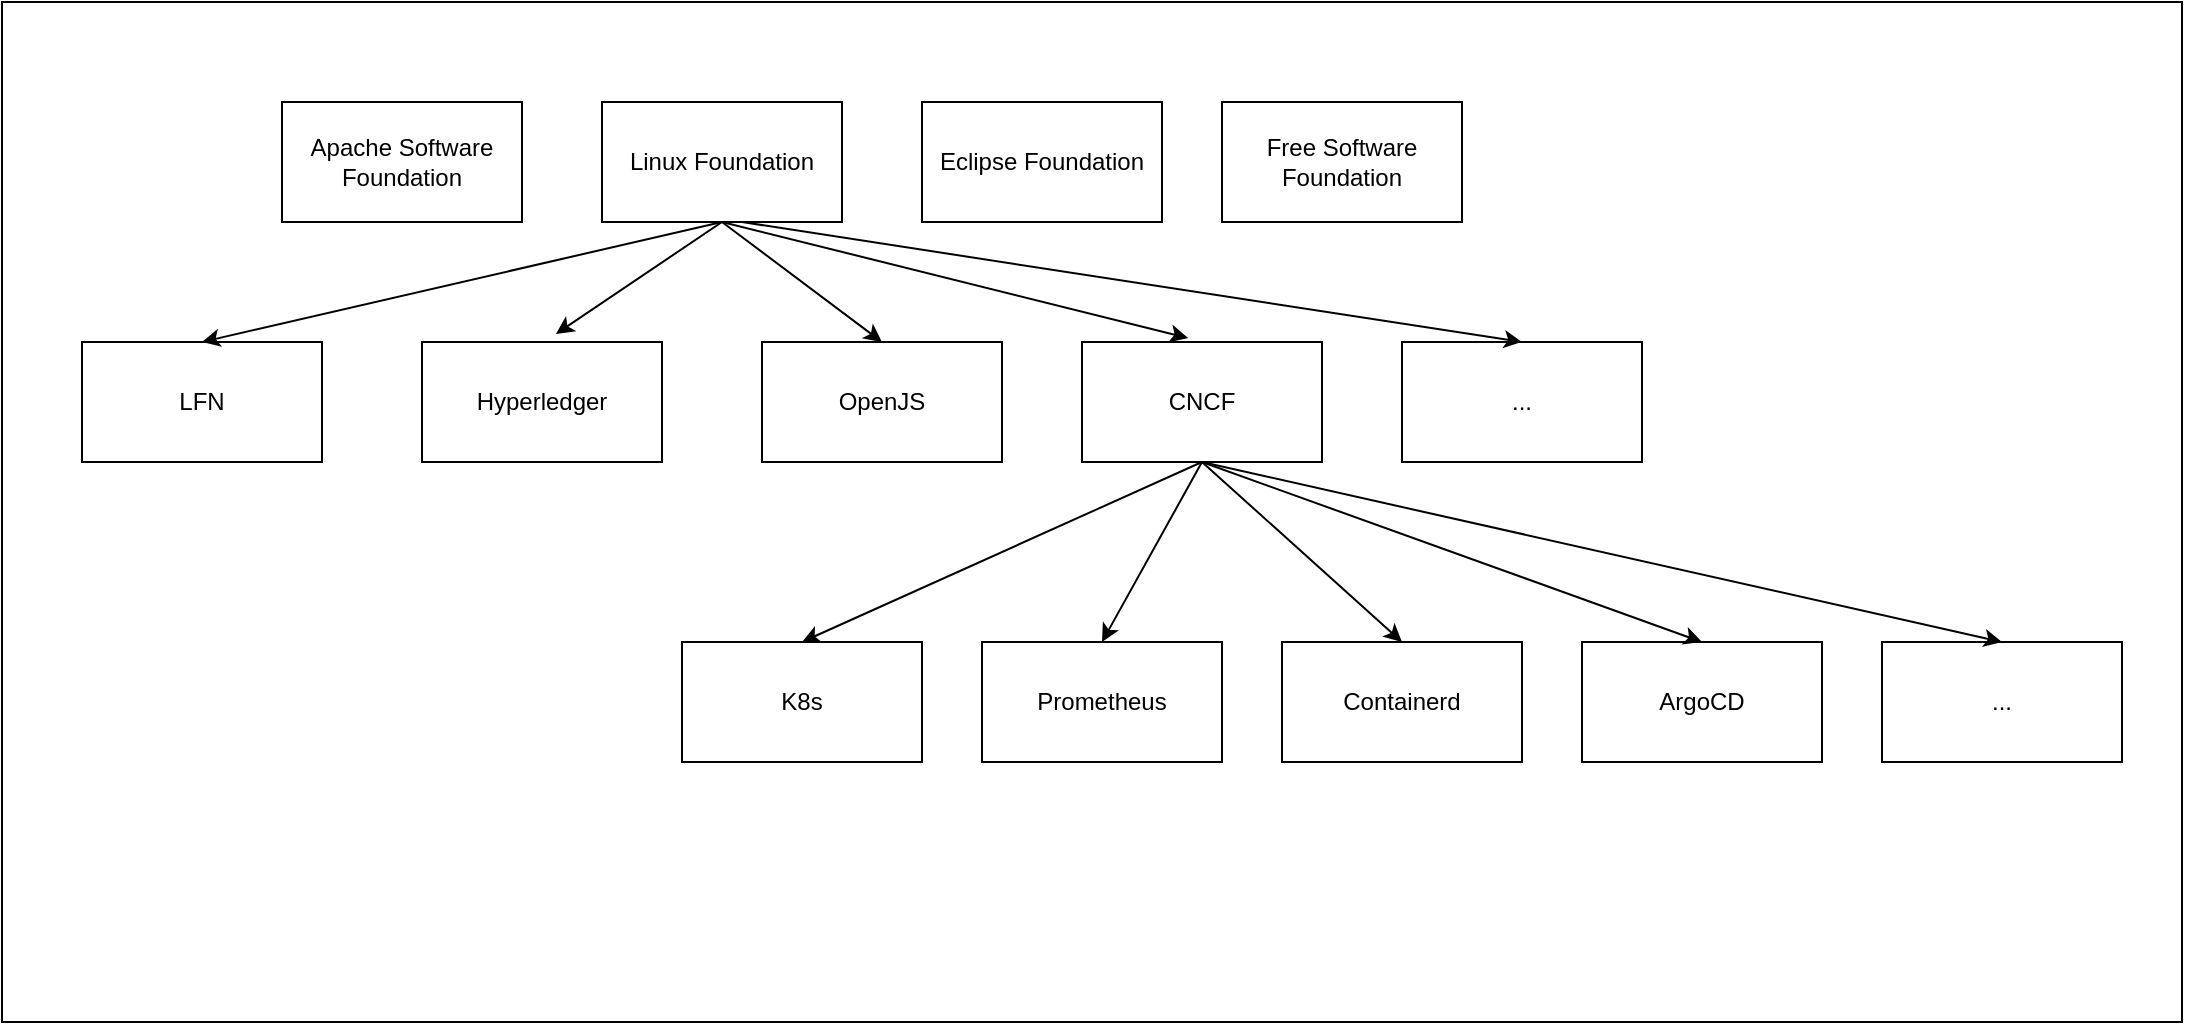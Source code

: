 <mxfile version="20.8.3" type="github">
  <diagram id="hbiBQb1eHJrtUObXUHjj" name="Page-1">
    <mxGraphModel dx="1434" dy="796" grid="1" gridSize="10" guides="1" tooltips="1" connect="1" arrows="1" fold="1" page="1" pageScale="1" pageWidth="850" pageHeight="1100" math="0" shadow="0">
      <root>
        <mxCell id="0" />
        <mxCell id="1" parent="0" />
        <mxCell id="vx1JUKzYWGUa_2qb1bky-25" value="" style="rounded=0;whiteSpace=wrap;html=1;" vertex="1" parent="1">
          <mxGeometry x="50" y="350" width="1090" height="510" as="geometry" />
        </mxCell>
        <mxCell id="JE2_g7qQcoc7pFI7uaUr-1" value="Linux Foundation" style="rounded=0;whiteSpace=wrap;html=1;" parent="1" vertex="1">
          <mxGeometry x="350" y="400" width="120" height="60" as="geometry" />
        </mxCell>
        <mxCell id="vx1JUKzYWGUa_2qb1bky-1" value="LFN" style="rounded=0;whiteSpace=wrap;html=1;" vertex="1" parent="1">
          <mxGeometry x="90" y="520" width="120" height="60" as="geometry" />
        </mxCell>
        <mxCell id="vx1JUKzYWGUa_2qb1bky-2" value="Hyperledger" style="rounded=0;whiteSpace=wrap;html=1;" vertex="1" parent="1">
          <mxGeometry x="260" y="520" width="120" height="60" as="geometry" />
        </mxCell>
        <mxCell id="vx1JUKzYWGUa_2qb1bky-3" value="OpenJS" style="rounded=0;whiteSpace=wrap;html=1;" vertex="1" parent="1">
          <mxGeometry x="430" y="520" width="120" height="60" as="geometry" />
        </mxCell>
        <mxCell id="vx1JUKzYWGUa_2qb1bky-4" value="CNCF" style="rounded=0;whiteSpace=wrap;html=1;" vertex="1" parent="1">
          <mxGeometry x="590" y="520" width="120" height="60" as="geometry" />
        </mxCell>
        <mxCell id="vx1JUKzYWGUa_2qb1bky-5" value="K8s" style="rounded=0;whiteSpace=wrap;html=1;" vertex="1" parent="1">
          <mxGeometry x="390" y="670" width="120" height="60" as="geometry" />
        </mxCell>
        <mxCell id="vx1JUKzYWGUa_2qb1bky-6" value="Prometheus" style="rounded=0;whiteSpace=wrap;html=1;" vertex="1" parent="1">
          <mxGeometry x="540" y="670" width="120" height="60" as="geometry" />
        </mxCell>
        <mxCell id="vx1JUKzYWGUa_2qb1bky-7" value="Containerd" style="rounded=0;whiteSpace=wrap;html=1;" vertex="1" parent="1">
          <mxGeometry x="690" y="670" width="120" height="60" as="geometry" />
        </mxCell>
        <mxCell id="vx1JUKzYWGUa_2qb1bky-8" value="ArgoCD" style="rounded=0;whiteSpace=wrap;html=1;" vertex="1" parent="1">
          <mxGeometry x="840" y="670" width="120" height="60" as="geometry" />
        </mxCell>
        <mxCell id="vx1JUKzYWGUa_2qb1bky-9" value="..." style="rounded=0;whiteSpace=wrap;html=1;" vertex="1" parent="1">
          <mxGeometry x="750" y="520" width="120" height="60" as="geometry" />
        </mxCell>
        <mxCell id="vx1JUKzYWGUa_2qb1bky-10" value="..." style="rounded=0;whiteSpace=wrap;html=1;" vertex="1" parent="1">
          <mxGeometry x="990" y="670" width="120" height="60" as="geometry" />
        </mxCell>
        <mxCell id="vx1JUKzYWGUa_2qb1bky-11" value="" style="endArrow=classic;html=1;rounded=0;entryX=0.5;entryY=0;entryDx=0;entryDy=0;" edge="1" parent="1" target="vx1JUKzYWGUa_2qb1bky-1">
          <mxGeometry width="50" height="50" relative="1" as="geometry">
            <mxPoint x="410" y="460" as="sourcePoint" />
            <mxPoint x="450" y="480" as="targetPoint" />
          </mxGeometry>
        </mxCell>
        <mxCell id="vx1JUKzYWGUa_2qb1bky-13" value="" style="endArrow=classic;html=1;rounded=0;entryX=0.558;entryY=-0.067;entryDx=0;entryDy=0;entryPerimeter=0;" edge="1" parent="1" target="vx1JUKzYWGUa_2qb1bky-2">
          <mxGeometry width="50" height="50" relative="1" as="geometry">
            <mxPoint x="410" y="460" as="sourcePoint" />
            <mxPoint x="450" y="480" as="targetPoint" />
          </mxGeometry>
        </mxCell>
        <mxCell id="vx1JUKzYWGUa_2qb1bky-14" value="" style="endArrow=classic;html=1;rounded=0;entryX=0.5;entryY=0;entryDx=0;entryDy=0;" edge="1" parent="1" target="vx1JUKzYWGUa_2qb1bky-3">
          <mxGeometry width="50" height="50" relative="1" as="geometry">
            <mxPoint x="410" y="460" as="sourcePoint" />
            <mxPoint x="450" y="480" as="targetPoint" />
          </mxGeometry>
        </mxCell>
        <mxCell id="vx1JUKzYWGUa_2qb1bky-15" value="" style="endArrow=classic;html=1;rounded=0;entryX=0.442;entryY=-0.033;entryDx=0;entryDy=0;entryPerimeter=0;" edge="1" parent="1" target="vx1JUKzYWGUa_2qb1bky-4">
          <mxGeometry width="50" height="50" relative="1" as="geometry">
            <mxPoint x="410" y="460" as="sourcePoint" />
            <mxPoint x="450" y="480" as="targetPoint" />
          </mxGeometry>
        </mxCell>
        <mxCell id="vx1JUKzYWGUa_2qb1bky-16" value="" style="endArrow=classic;html=1;rounded=0;entryX=0.5;entryY=0;entryDx=0;entryDy=0;" edge="1" parent="1" target="vx1JUKzYWGUa_2qb1bky-9">
          <mxGeometry width="50" height="50" relative="1" as="geometry">
            <mxPoint x="420" y="460" as="sourcePoint" />
            <mxPoint x="450" y="480" as="targetPoint" />
          </mxGeometry>
        </mxCell>
        <mxCell id="vx1JUKzYWGUa_2qb1bky-17" value="" style="endArrow=classic;html=1;rounded=0;entryX=0.5;entryY=0;entryDx=0;entryDy=0;exitX=0.5;exitY=1;exitDx=0;exitDy=0;" edge="1" parent="1" source="vx1JUKzYWGUa_2qb1bky-4" target="vx1JUKzYWGUa_2qb1bky-5">
          <mxGeometry width="50" height="50" relative="1" as="geometry">
            <mxPoint x="400" y="530" as="sourcePoint" />
            <mxPoint x="450" y="480" as="targetPoint" />
          </mxGeometry>
        </mxCell>
        <mxCell id="vx1JUKzYWGUa_2qb1bky-18" value="" style="endArrow=classic;html=1;rounded=0;entryX=0.5;entryY=0;entryDx=0;entryDy=0;exitX=0.5;exitY=1;exitDx=0;exitDy=0;" edge="1" parent="1" source="vx1JUKzYWGUa_2qb1bky-4" target="vx1JUKzYWGUa_2qb1bky-6">
          <mxGeometry width="50" height="50" relative="1" as="geometry">
            <mxPoint x="810" y="580" as="sourcePoint" />
            <mxPoint x="450" y="480" as="targetPoint" />
          </mxGeometry>
        </mxCell>
        <mxCell id="vx1JUKzYWGUa_2qb1bky-19" value="" style="endArrow=classic;html=1;rounded=0;entryX=0.5;entryY=0;entryDx=0;entryDy=0;exitX=0.5;exitY=1;exitDx=0;exitDy=0;" edge="1" parent="1" source="vx1JUKzYWGUa_2qb1bky-4" target="vx1JUKzYWGUa_2qb1bky-7">
          <mxGeometry width="50" height="50" relative="1" as="geometry">
            <mxPoint x="810" y="580" as="sourcePoint" />
            <mxPoint x="450" y="480" as="targetPoint" />
          </mxGeometry>
        </mxCell>
        <mxCell id="vx1JUKzYWGUa_2qb1bky-20" value="" style="endArrow=classic;html=1;rounded=0;entryX=0.5;entryY=0;entryDx=0;entryDy=0;" edge="1" parent="1" target="vx1JUKzYWGUa_2qb1bky-8">
          <mxGeometry width="50" height="50" relative="1" as="geometry">
            <mxPoint x="650" y="580" as="sourcePoint" />
            <mxPoint x="450" y="480" as="targetPoint" />
          </mxGeometry>
        </mxCell>
        <mxCell id="vx1JUKzYWGUa_2qb1bky-21" value="" style="endArrow=classic;html=1;rounded=0;entryX=0.5;entryY=0;entryDx=0;entryDy=0;" edge="1" parent="1" target="vx1JUKzYWGUa_2qb1bky-10">
          <mxGeometry width="50" height="50" relative="1" as="geometry">
            <mxPoint x="650" y="580" as="sourcePoint" />
            <mxPoint x="450" y="480" as="targetPoint" />
          </mxGeometry>
        </mxCell>
        <mxCell id="vx1JUKzYWGUa_2qb1bky-22" value="Apache Software Foundation" style="rounded=0;whiteSpace=wrap;html=1;" vertex="1" parent="1">
          <mxGeometry x="190" y="400" width="120" height="60" as="geometry" />
        </mxCell>
        <mxCell id="vx1JUKzYWGUa_2qb1bky-23" value="Eclipse Foundation" style="rounded=0;whiteSpace=wrap;html=1;" vertex="1" parent="1">
          <mxGeometry x="510" y="400" width="120" height="60" as="geometry" />
        </mxCell>
        <mxCell id="vx1JUKzYWGUa_2qb1bky-24" value="Free Software Foundation" style="rounded=0;whiteSpace=wrap;html=1;" vertex="1" parent="1">
          <mxGeometry x="660" y="400" width="120" height="60" as="geometry" />
        </mxCell>
      </root>
    </mxGraphModel>
  </diagram>
</mxfile>
